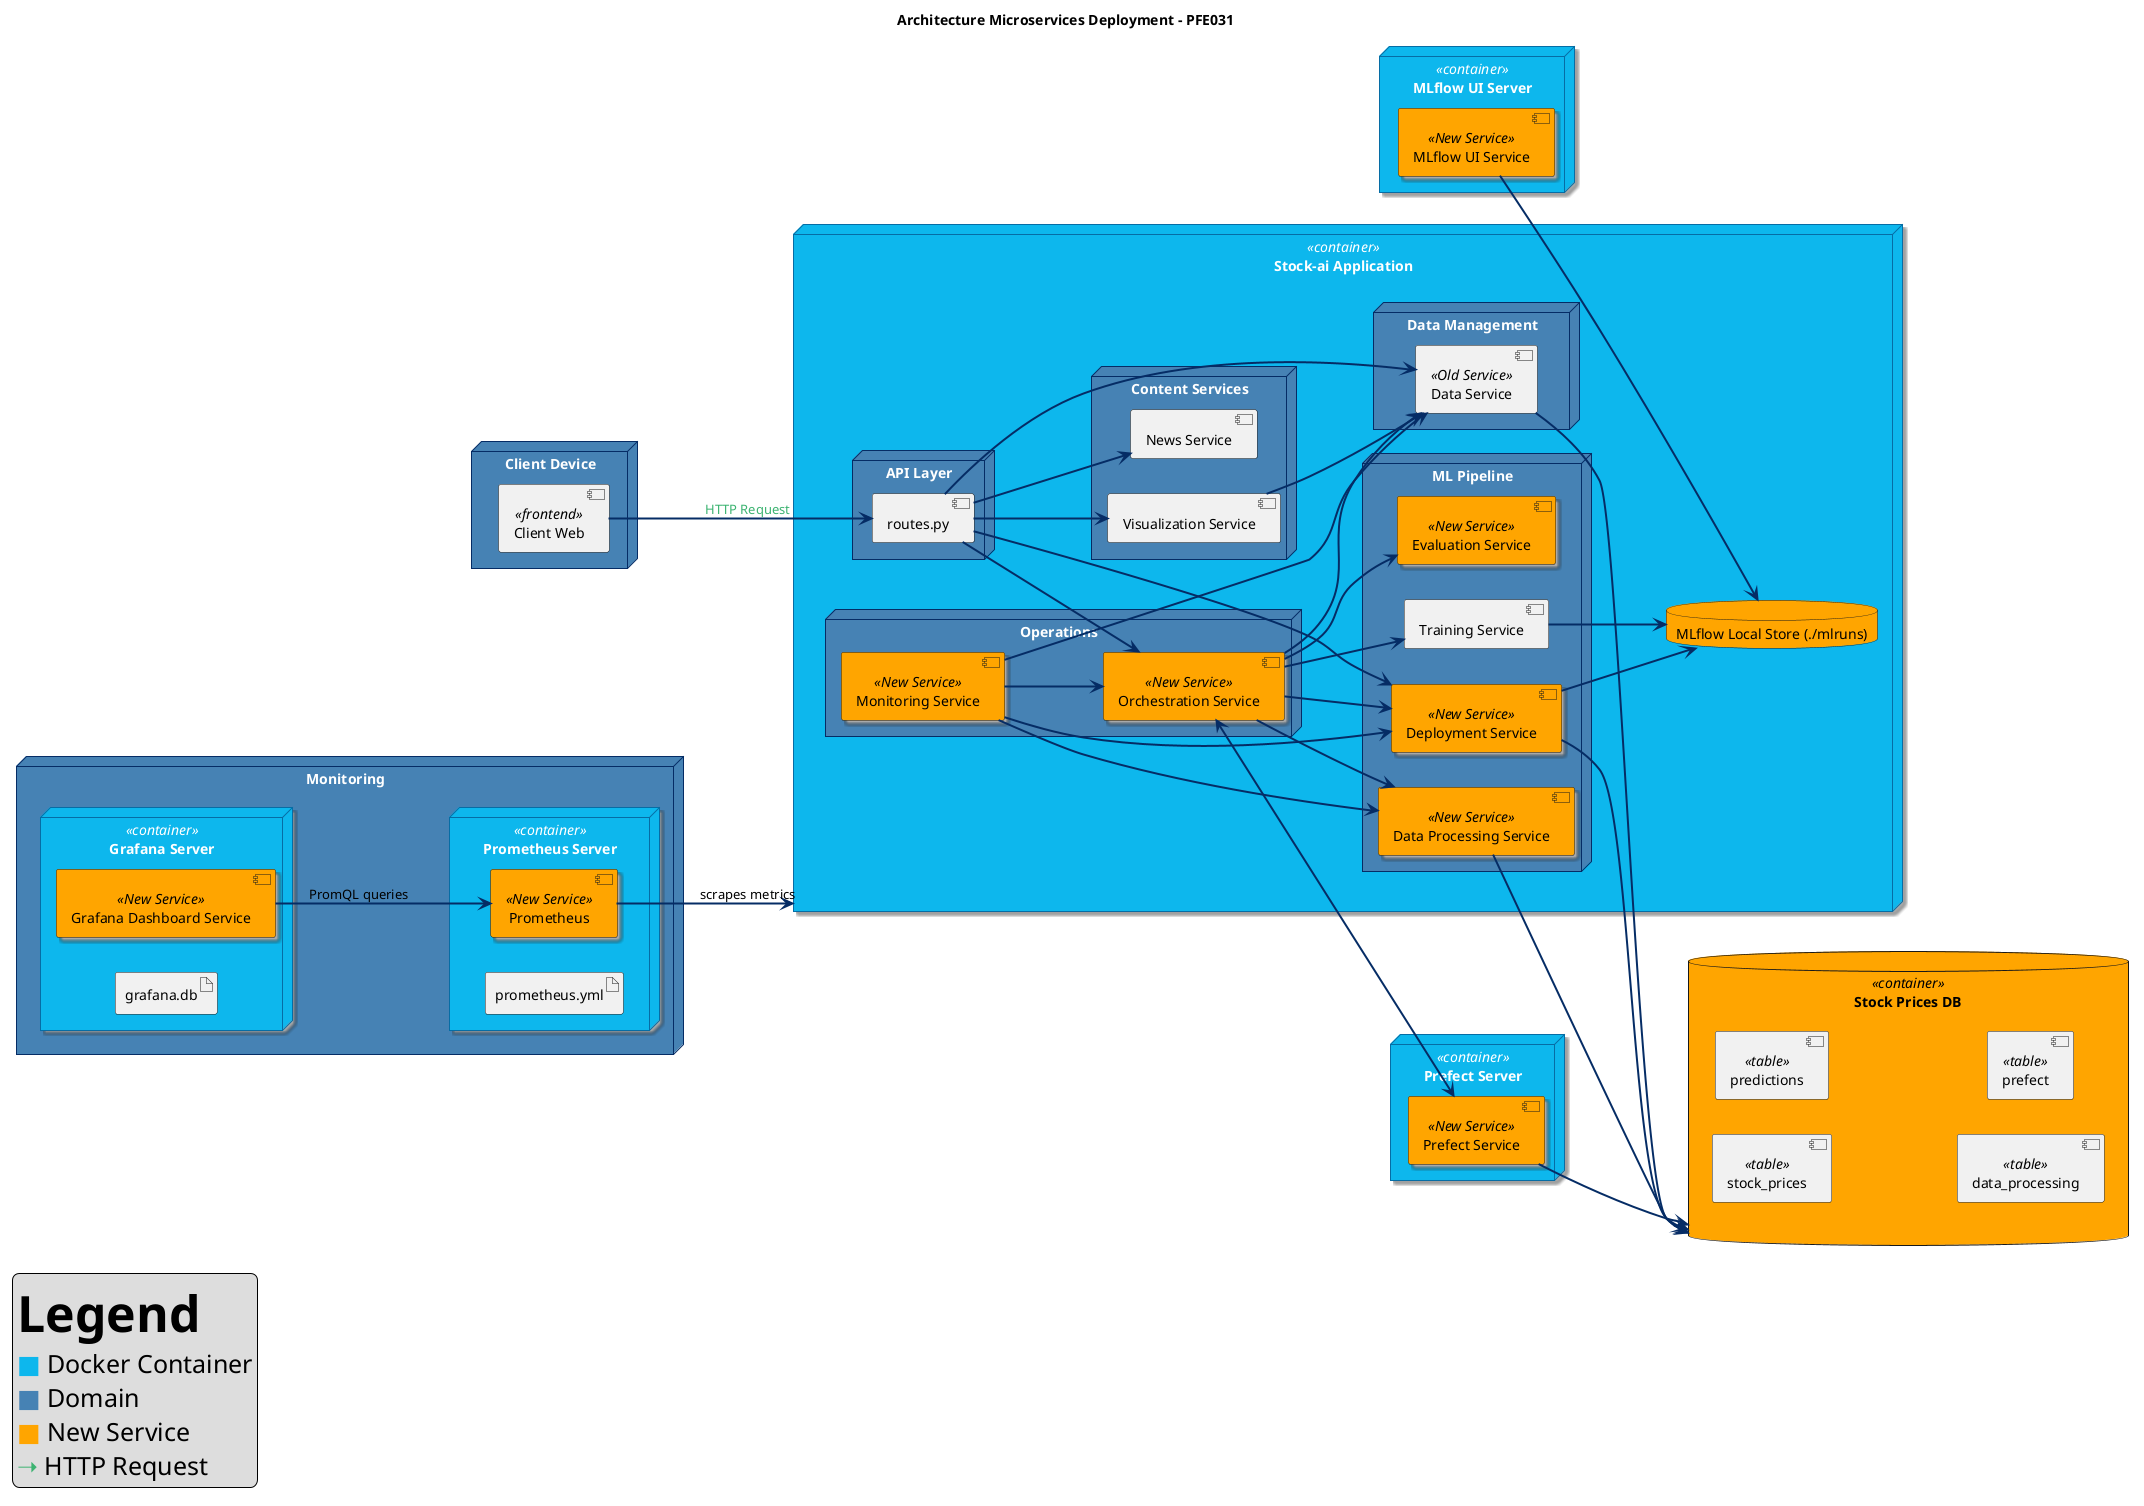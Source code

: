 @startuml Architecture Microservices Deployment - Cleaned

title Architecture Microservices Deployment - PFE031

!define DARKBLUE #052C65
!define LIGHTBLUE #4682B4
!define GREEN #3CB371
!define ORANGE #FFA500
!define GRAY #808080
!define CONTAINER_COLOR #0db7ed
!define CONTAINER_BORDER_COLOR #066da5

left to right direction

skinparam node {
  BorderColor DARKBLUE
  BackgroundColor LIGHTBLUE
  FontColor white
}

skinparam database {
  BackgroundColor ORANGE
}

skinparam node<<container>> {
  BackgroundColor CONTAINER_COLOR
  BorderColor CONTAINER_BORDER_COLOR
  FontColor white
  StereotypeFontColor white
  Shadowing true
}

skinparam component<<New Service>> {
  BackgroundColor orange
  Shadowing true
}

skinparam Arrow {
  Color DARKBLUE
  Thickness 2
}

legend left
  <b><size:50>Legend</size></b>
  <size:25><color:CONTAINER_COLOR>■</color> Docker Container
  <size:25><color:LIGHTBLUE>■</color> Domain
  <size:25><color:ORANGE>■</color> New Service
  <size:25><color:GREEN>➝</color> HTTP Request
endlegend

' ========== CLIENT ==========
node "Client Device" {
  component "Client Web" <<frontend>> as web
}

' ========== DATABASE ==========
database "Stock Prices DB" as db <<container>> {
  component "stock_prices" <<table>>
  component "predictions" <<table>>
  component "data_processing" <<table>>
  component "prefect" <<table>>
}

' ========== APPLICATION ==========
node "Stock-ai Application" as app <<container>> {

  ' -- API Layer
  node "API Layer" {
    component "routes.py" as api
  }

  ' -- Operations
  node "Operations" {
    component "Orchestration Service" as orchestration_service <<New Service>>
    component "Monitoring Service" as monitoring_service <<New Service>>
  }

  ' -- Data Management
  node "Data Management" {
    component "Data Service" as data_service <<Old Service>>
  }

  ' -- ML Pipeline
  node "ML Pipeline" {
    component "Training Service" as training_service
    component "Deployment Service" as deployment_service <<New Service>>
    component "Evaluation Service" as evaluation_service <<New Service>>
    component "Data Processing Service" as data_processing_service <<New Service>>
  }

  ' -- Content Services
  node "Content Services" {
    component "News Service" as news_service
    component "Visualization Service" as visualization_service
  }

  ' -- Local Store for MLflow
  database "MLflow Local Store (./mlruns)" as mlruns
}

' ========== EXTERNAL TOOLS ==========

node "MLflow UI Server" <<container>> {
  component "MLflow UI Service" as mlflowService <<New Service>>
}

node "Prefect Server" <<container>> {
  component "Prefect Service" as prefect_service <<New Service>>
}

node "Monitoring" {
  node "Prometheus Server" <<container>> {
    component "Prometheus" as prometheusService <<New Service>>
    artifact "prometheus.yml"
  }

  node "Grafana Server" <<container>> {
    component "Grafana Dashboard Service" as grafanaSvc <<New Service>>
    artifact "grafana.db"
  }
}

' ========== CONNECTIONS ==========

' Client to API
web --> api : <color:GREEN>HTTP Request</color>

' API to Core Services
api --> orchestration_service
api --> data_service
api --> deployment_service
api --> news_service
api --> visualization_service

' Visualization
visualization_service --> data_service

' Orchestration
orchestration_service <--> prefect_service
orchestration_service --> training_service
orchestration_service --> deployment_service
orchestration_service --> evaluation_service
orchestration_service --> data_processing_service
orchestration_service --> data_service

' Monitoring
monitoring_service --> deployment_service
monitoring_service --> orchestration_service
monitoring_service --> data_service
monitoring_service --> data_processing_service

' Database Connections
data_service --> db
deployment_service --> db
data_processing_service --> db
prefect_service --> db

' MLflow Logging
training_service --> mlruns
deployment_service --> mlruns
mlflowService --> mlruns

' Monitoring Tools
grafanaSvc --> prometheusService : PromQL queries
prometheusService --> app : scrapes metrics

@enduml
